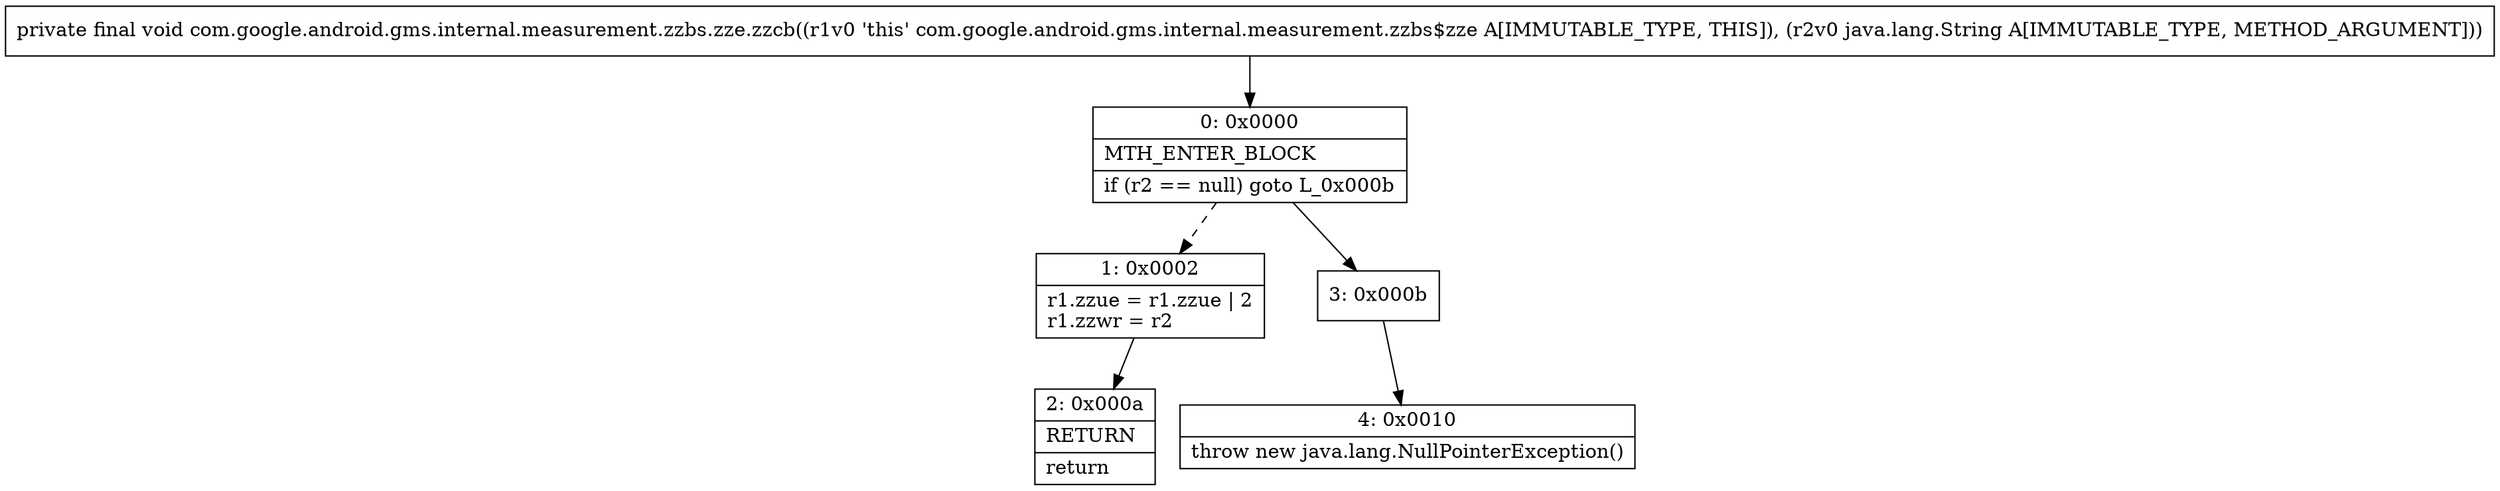 digraph "CFG forcom.google.android.gms.internal.measurement.zzbs.zze.zzcb(Ljava\/lang\/String;)V" {
Node_0 [shape=record,label="{0\:\ 0x0000|MTH_ENTER_BLOCK\l|if (r2 == null) goto L_0x000b\l}"];
Node_1 [shape=record,label="{1\:\ 0x0002|r1.zzue = r1.zzue \| 2\lr1.zzwr = r2\l}"];
Node_2 [shape=record,label="{2\:\ 0x000a|RETURN\l|return\l}"];
Node_3 [shape=record,label="{3\:\ 0x000b}"];
Node_4 [shape=record,label="{4\:\ 0x0010|throw new java.lang.NullPointerException()\l}"];
MethodNode[shape=record,label="{private final void com.google.android.gms.internal.measurement.zzbs.zze.zzcb((r1v0 'this' com.google.android.gms.internal.measurement.zzbs$zze A[IMMUTABLE_TYPE, THIS]), (r2v0 java.lang.String A[IMMUTABLE_TYPE, METHOD_ARGUMENT])) }"];
MethodNode -> Node_0;
Node_0 -> Node_1[style=dashed];
Node_0 -> Node_3;
Node_1 -> Node_2;
Node_3 -> Node_4;
}

